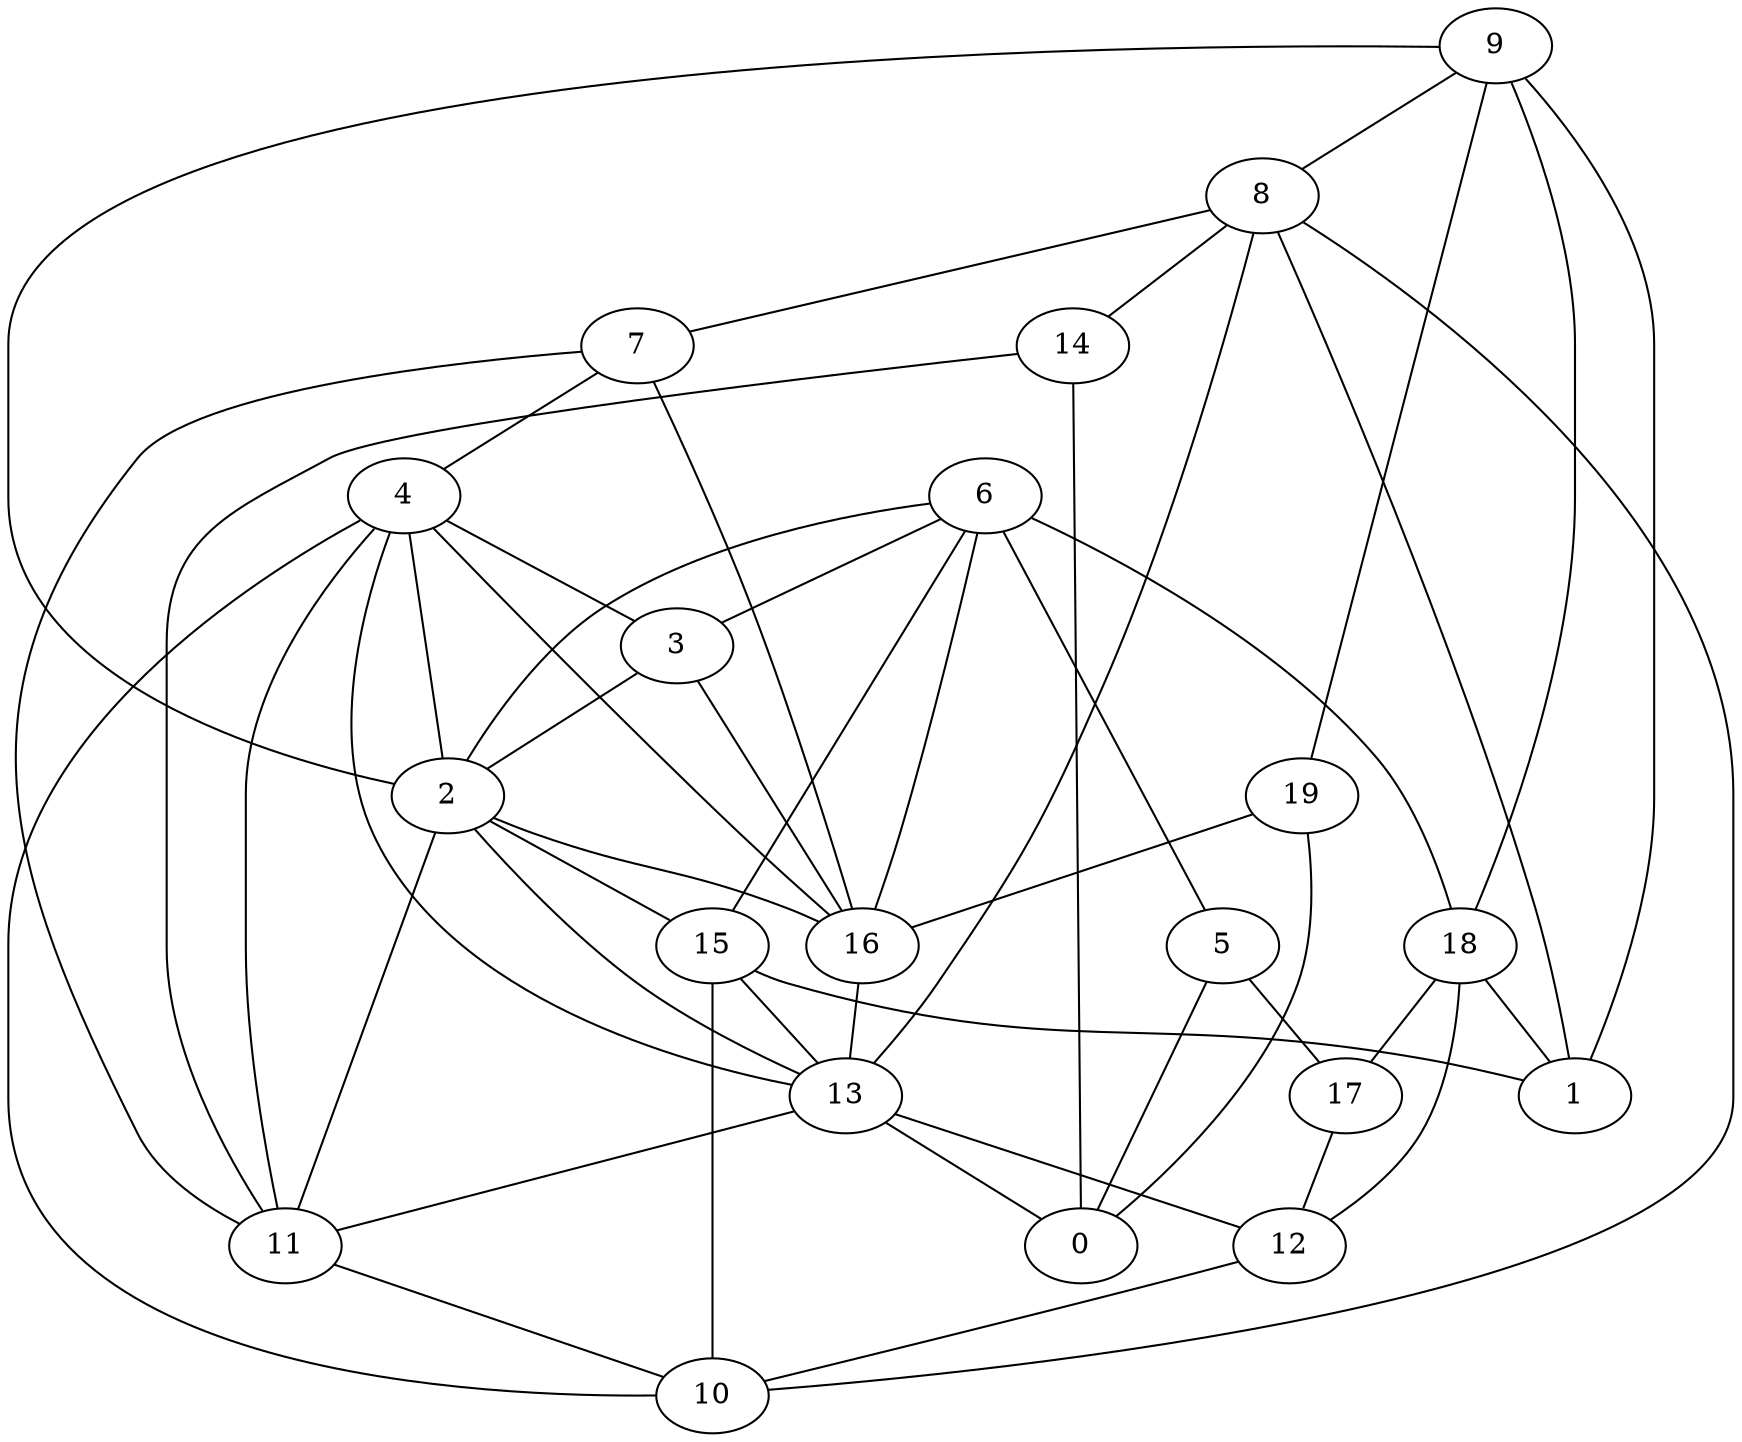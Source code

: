 digraph GG_graph {

subgraph G_graph {
edge [color = black]
"14" -> "0" [dir = none]
"14" -> "11" [dir = none]
"5" -> "17" [dir = none]
"9" -> "2" [dir = none]
"9" -> "19" [dir = none]
"9" -> "1" [dir = none]
"9" -> "18" [dir = none]
"19" -> "16" [dir = none]
"19" -> "0" [dir = none]
"6" -> "15" [dir = none]
"6" -> "16" [dir = none]
"6" -> "2" [dir = none]
"6" -> "18" [dir = none]
"6" -> "5" [dir = none]
"12" -> "10" [dir = none]
"15" -> "1" [dir = none]
"15" -> "13" [dir = none]
"13" -> "12" [dir = none]
"8" -> "10" [dir = none]
"8" -> "13" [dir = none]
"8" -> "7" [dir = none]
"8" -> "14" [dir = none]
"8" -> "1" [dir = none]
"7" -> "4" [dir = none]
"17" -> "12" [dir = none]
"16" -> "13" [dir = none]
"3" -> "2" [dir = none]
"2" -> "16" [dir = none]
"2" -> "11" [dir = none]
"2" -> "13" [dir = none]
"2" -> "15" [dir = none]
"4" -> "3" [dir = none]
"4" -> "11" [dir = none]
"4" -> "16" [dir = none]
"4" -> "2" [dir = none]
"18" -> "12" [dir = none]
"18" -> "17" [dir = none]
"11" -> "10" [dir = none]
"13" -> "0" [dir = none]
"5" -> "0" [dir = none]
"7" -> "16" [dir = none]
"15" -> "10" [dir = none]
"4" -> "13" [dir = none]
"3" -> "16" [dir = none]
"9" -> "8" [dir = none]
"13" -> "11" [dir = none]
"6" -> "3" [dir = none]
"4" -> "10" [dir = none]
"7" -> "11" [dir = none]
"18" -> "1" [dir = none]
}

}
